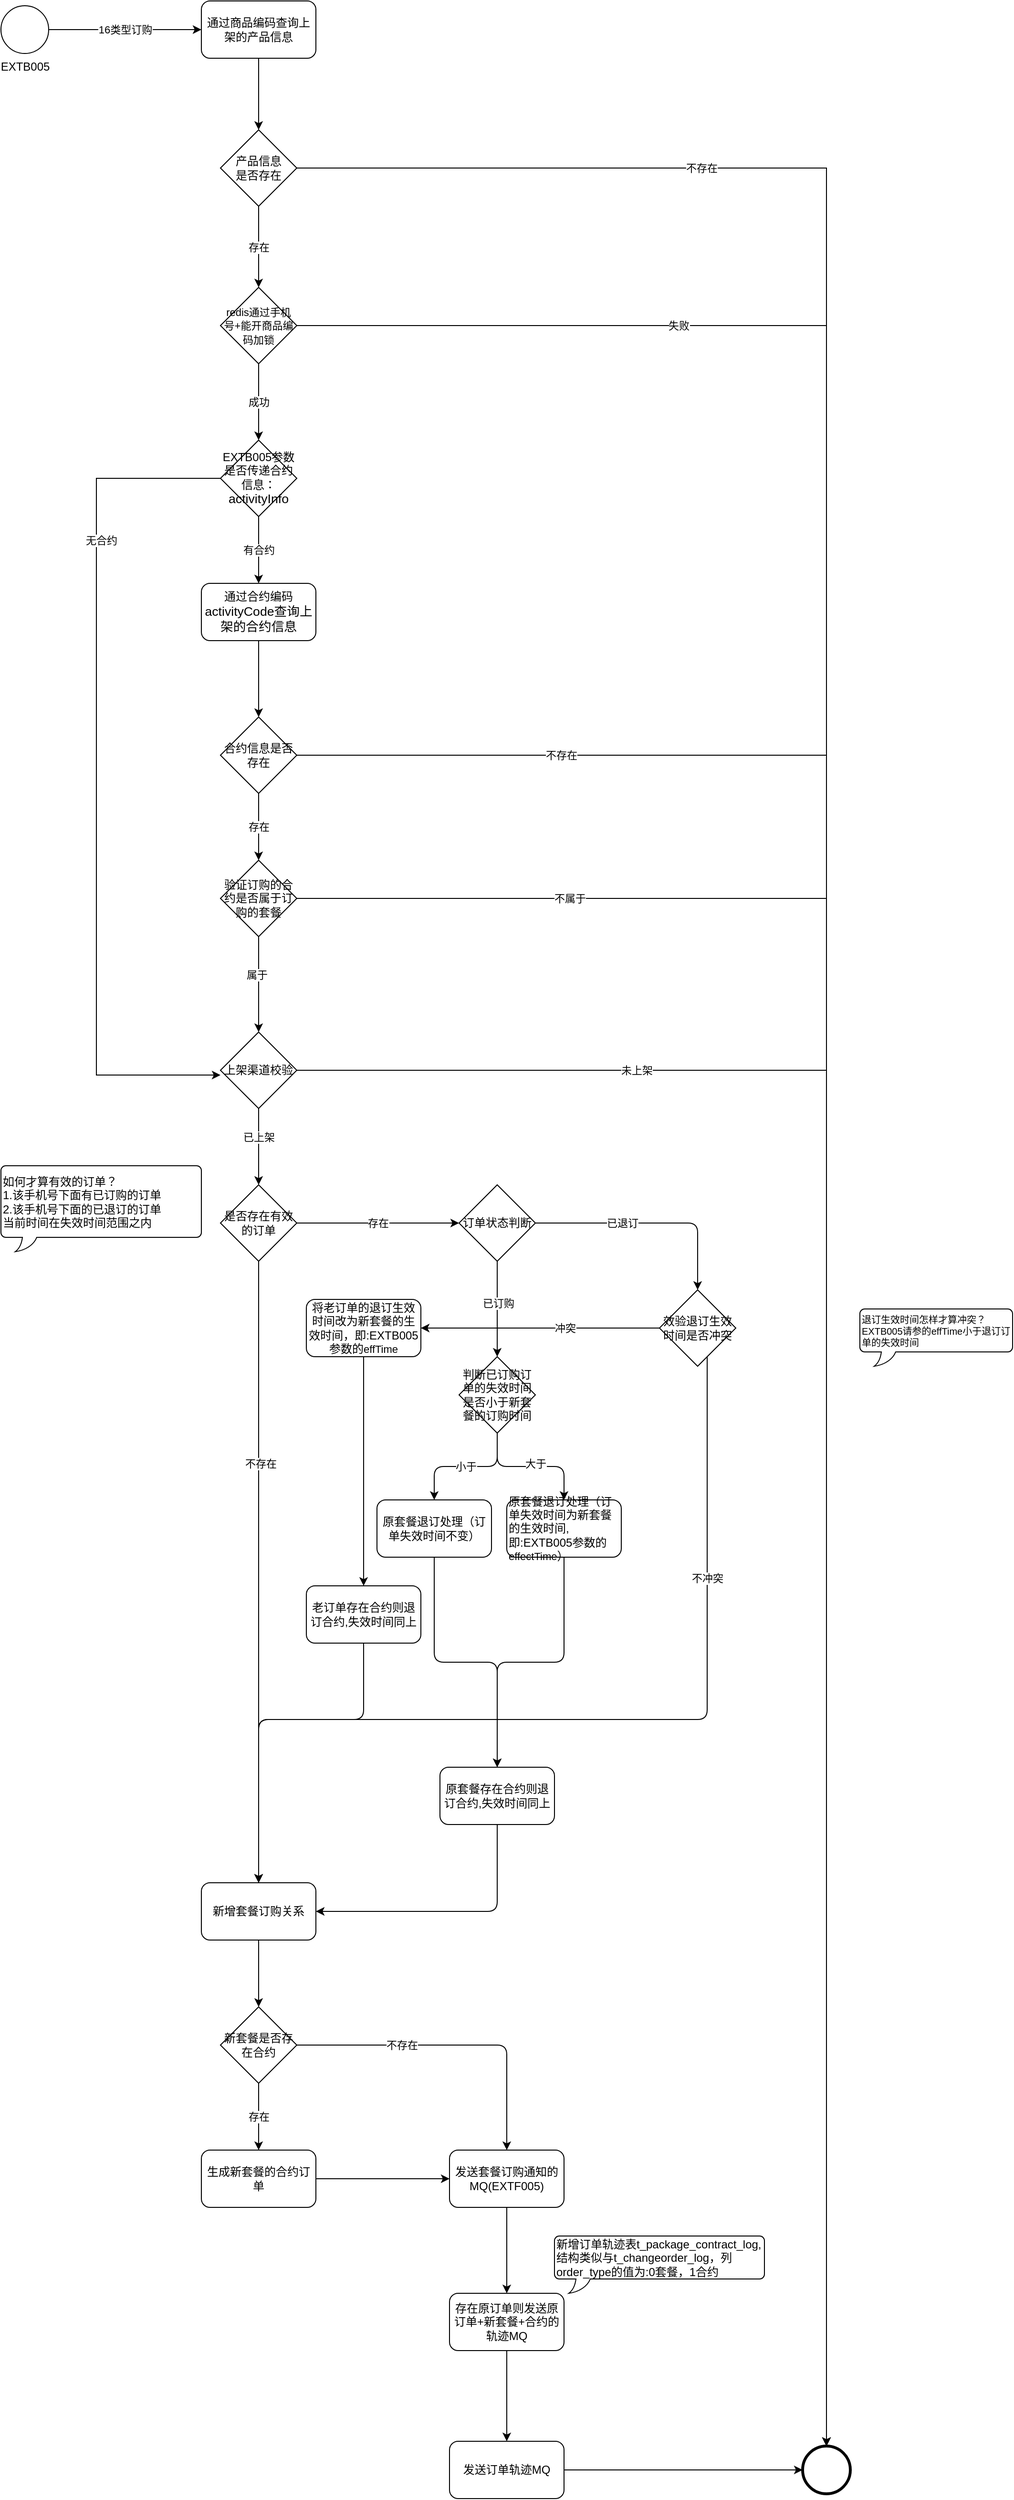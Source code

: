 <mxfile version="14.1.8" type="github">
  <diagram id="OgV8At9cOp2wTqHFyp1Q" name="Page-1">
    <mxGraphModel dx="1182" dy="1751" grid="1" gridSize="10" guides="1" tooltips="1" connect="1" arrows="1" fold="1" page="1" pageScale="1" pageWidth="827" pageHeight="1169" math="0" shadow="0">
      <root>
        <mxCell id="0" />
        <mxCell id="1" parent="0" />
        <mxCell id="pLbMeJme8Y_Jl0HePabT-7" value="16类型订购" style="edgeStyle=orthogonalEdgeStyle;rounded=0;orthogonalLoop=1;jettySize=auto;html=1;" parent="1" source="pLbMeJme8Y_Jl0HePabT-2" target="pLbMeJme8Y_Jl0HePabT-6" edge="1">
          <mxGeometry relative="1" as="geometry" />
        </mxCell>
        <mxCell id="pLbMeJme8Y_Jl0HePabT-2" value="EXTB005" style="shape=mxgraph.bpmn.shape;html=1;verticalLabelPosition=bottom;verticalAlign=top;align=center;perimeter=ellipsePerimeter;outlineConnect=0;outline=standard;symbol=general;" parent="1" vertex="1">
          <mxGeometry x="20" y="-415" width="50" height="50" as="geometry" />
        </mxCell>
        <mxCell id="pLbMeJme8Y_Jl0HePabT-3" value="" style="shape=mxgraph.bpmn.shape;html=1;verticalLabelPosition=bottom;verticalAlign=top;align=center;perimeter=ellipsePerimeter;outlineConnect=0;outline=end;symbol=general;" parent="1" vertex="1">
          <mxGeometry x="860" y="2141" width="50" height="50" as="geometry" />
        </mxCell>
        <mxCell id="pLbMeJme8Y_Jl0HePabT-15" style="edgeStyle=orthogonalEdgeStyle;rounded=0;orthogonalLoop=1;jettySize=auto;html=1;" parent="1" source="pLbMeJme8Y_Jl0HePabT-6" target="pLbMeJme8Y_Jl0HePabT-12" edge="1">
          <mxGeometry relative="1" as="geometry" />
        </mxCell>
        <mxCell id="pLbMeJme8Y_Jl0HePabT-6" value="通过商品编码查询上架的产品信息" style="rounded=1;whiteSpace=wrap;html=1;" parent="1" vertex="1">
          <mxGeometry x="230" y="-420" width="120" height="60" as="geometry" />
        </mxCell>
        <mxCell id="pLbMeJme8Y_Jl0HePabT-18" value="不存在&lt;br&gt;" style="edgeStyle=orthogonalEdgeStyle;rounded=0;orthogonalLoop=1;jettySize=auto;html=1;" parent="1" source="pLbMeJme8Y_Jl0HePabT-12" target="pLbMeJme8Y_Jl0HePabT-3" edge="1">
          <mxGeometry x="-0.712" relative="1" as="geometry">
            <mxPoint as="offset" />
          </mxGeometry>
        </mxCell>
        <mxCell id="c7PuPgjgo78gl8ul6k84-38" value="存在" style="edgeStyle=orthogonalEdgeStyle;rounded=1;sketch=0;orthogonalLoop=1;jettySize=auto;html=1;shadow=0;" parent="1" source="pLbMeJme8Y_Jl0HePabT-12" target="c7PuPgjgo78gl8ul6k84-36" edge="1">
          <mxGeometry relative="1" as="geometry" />
        </mxCell>
        <mxCell id="pLbMeJme8Y_Jl0HePabT-12" value="产品信息&lt;br&gt;是否存在" style="rhombus;whiteSpace=wrap;html=1;" parent="1" vertex="1">
          <mxGeometry x="250" y="-285" width="80" height="80" as="geometry" />
        </mxCell>
        <mxCell id="pLbMeJme8Y_Jl0HePabT-22" style="edgeStyle=orthogonalEdgeStyle;rounded=0;orthogonalLoop=1;jettySize=auto;html=1;" parent="1" source="pLbMeJme8Y_Jl0HePabT-20" target="pLbMeJme8Y_Jl0HePabT-3" edge="1">
          <mxGeometry relative="1" as="geometry" />
        </mxCell>
        <mxCell id="pLbMeJme8Y_Jl0HePabT-23" value="未上架" style="edgeLabel;html=1;align=center;verticalAlign=middle;resizable=0;points=[];" parent="pLbMeJme8Y_Jl0HePabT-22" vertex="1" connectable="0">
          <mxGeometry x="-0.496" y="-5" relative="1" as="geometry">
            <mxPoint x="-147" y="-5" as="offset" />
          </mxGeometry>
        </mxCell>
        <mxCell id="pLbMeJme8Y_Jl0HePabT-25" value="" style="edgeStyle=orthogonalEdgeStyle;rounded=0;orthogonalLoop=1;jettySize=auto;html=1;" parent="1" source="pLbMeJme8Y_Jl0HePabT-20" target="pLbMeJme8Y_Jl0HePabT-24" edge="1">
          <mxGeometry relative="1" as="geometry" />
        </mxCell>
        <mxCell id="pLbMeJme8Y_Jl0HePabT-26" value="已上架" style="edgeLabel;html=1;align=center;verticalAlign=middle;resizable=0;points=[];" parent="pLbMeJme8Y_Jl0HePabT-25" vertex="1" connectable="0">
          <mxGeometry x="-0.25" relative="1" as="geometry">
            <mxPoint as="offset" />
          </mxGeometry>
        </mxCell>
        <mxCell id="pLbMeJme8Y_Jl0HePabT-20" value="上架渠道校验" style="rhombus;whiteSpace=wrap;html=1;" parent="1" vertex="1">
          <mxGeometry x="250" y="660" width="80" height="80" as="geometry" />
        </mxCell>
        <mxCell id="pLbMeJme8Y_Jl0HePabT-29" value="存在" style="edgeStyle=orthogonalEdgeStyle;rounded=0;orthogonalLoop=1;jettySize=auto;html=1;" parent="1" source="pLbMeJme8Y_Jl0HePabT-24" target="pLbMeJme8Y_Jl0HePabT-28" edge="1">
          <mxGeometry relative="1" as="geometry" />
        </mxCell>
        <mxCell id="Hu3Yx2KmRZgjXhI8Y2ag-7" style="edgeStyle=orthogonalEdgeStyle;curved=0;rounded=1;sketch=0;orthogonalLoop=1;jettySize=auto;html=1;" parent="1" source="pLbMeJme8Y_Jl0HePabT-24" target="Hu3Yx2KmRZgjXhI8Y2ag-6" edge="1">
          <mxGeometry relative="1" as="geometry" />
        </mxCell>
        <mxCell id="Hu3Yx2KmRZgjXhI8Y2ag-18" value="不存在" style="edgeLabel;html=1;align=center;verticalAlign=middle;resizable=0;points=[];" parent="Hu3Yx2KmRZgjXhI8Y2ag-7" vertex="1" connectable="0">
          <mxGeometry x="-0.349" y="2" relative="1" as="geometry">
            <mxPoint as="offset" />
          </mxGeometry>
        </mxCell>
        <mxCell id="pLbMeJme8Y_Jl0HePabT-24" value="是否存在有效的订单" style="rhombus;whiteSpace=wrap;html=1;" parent="1" vertex="1">
          <mxGeometry x="250" y="820" width="80" height="80" as="geometry" />
        </mxCell>
        <mxCell id="Hu3Yx2KmRZgjXhI8Y2ag-2" value="" style="edgeStyle=orthogonalEdgeStyle;curved=0;rounded=1;sketch=0;orthogonalLoop=1;jettySize=auto;html=1;" parent="1" source="pLbMeJme8Y_Jl0HePabT-28" target="Hu3Yx2KmRZgjXhI8Y2ag-1" edge="1">
          <mxGeometry relative="1" as="geometry" />
        </mxCell>
        <mxCell id="Hu3Yx2KmRZgjXhI8Y2ag-5" value="已退订&lt;br&gt;" style="edgeLabel;html=1;align=center;verticalAlign=middle;resizable=0;points=[];" parent="Hu3Yx2KmRZgjXhI8Y2ag-2" vertex="1" connectable="0">
          <mxGeometry x="0.369" y="2" relative="1" as="geometry">
            <mxPoint x="-74.17" y="2" as="offset" />
          </mxGeometry>
        </mxCell>
        <mxCell id="c7PuPgjgo78gl8ul6k84-27" value="" style="edgeStyle=orthogonalEdgeStyle;rounded=1;sketch=0;orthogonalLoop=1;jettySize=auto;html=1;shadow=0;" parent="1" source="pLbMeJme8Y_Jl0HePabT-28" target="c7PuPgjgo78gl8ul6k84-26" edge="1">
          <mxGeometry relative="1" as="geometry" />
        </mxCell>
        <mxCell id="c7PuPgjgo78gl8ul6k84-28" value="已订购" style="edgeLabel;html=1;align=center;verticalAlign=middle;resizable=0;points=[];" parent="c7PuPgjgo78gl8ul6k84-27" vertex="1" connectable="0">
          <mxGeometry x="-0.131" y="1" relative="1" as="geometry">
            <mxPoint as="offset" />
          </mxGeometry>
        </mxCell>
        <mxCell id="pLbMeJme8Y_Jl0HePabT-28" value="订单状态判断" style="rhombus;whiteSpace=wrap;html=1;" parent="1" vertex="1">
          <mxGeometry x="500" y="820" width="80" height="80" as="geometry" />
        </mxCell>
        <mxCell id="Hu3Yx2KmRZgjXhI8Y2ag-13" value="不冲突" style="edgeStyle=orthogonalEdgeStyle;curved=0;rounded=1;sketch=0;orthogonalLoop=1;jettySize=auto;html=1;" parent="1" source="Hu3Yx2KmRZgjXhI8Y2ag-1" target="Hu3Yx2KmRZgjXhI8Y2ag-6" edge="1">
          <mxGeometry x="-0.547" relative="1" as="geometry">
            <Array as="points">
              <mxPoint x="760" y="1380" />
              <mxPoint x="290" y="1380" />
            </Array>
            <mxPoint as="offset" />
          </mxGeometry>
        </mxCell>
        <mxCell id="Hu3Yx2KmRZgjXhI8Y2ag-14" style="edgeStyle=orthogonalEdgeStyle;curved=0;rounded=1;sketch=0;orthogonalLoop=1;jettySize=auto;html=1;entryX=1;entryY=0.5;entryDx=0;entryDy=0;" parent="1" source="Hu3Yx2KmRZgjXhI8Y2ag-1" target="Hu3Yx2KmRZgjXhI8Y2ag-12" edge="1">
          <mxGeometry relative="1" as="geometry" />
        </mxCell>
        <mxCell id="Hu3Yx2KmRZgjXhI8Y2ag-15" value="冲突" style="edgeLabel;html=1;align=center;verticalAlign=middle;resizable=0;points=[];" parent="Hu3Yx2KmRZgjXhI8Y2ag-14" vertex="1" connectable="0">
          <mxGeometry x="0.084" y="-3" relative="1" as="geometry">
            <mxPoint x="35.83" y="3" as="offset" />
          </mxGeometry>
        </mxCell>
        <mxCell id="Hu3Yx2KmRZgjXhI8Y2ag-1" value="效验退订生效时间是否冲突" style="rhombus;whiteSpace=wrap;html=1;" parent="1" vertex="1">
          <mxGeometry x="710" y="930" width="80" height="80" as="geometry" />
        </mxCell>
        <mxCell id="Hu3Yx2KmRZgjXhI8Y2ag-23" value="" style="edgeStyle=orthogonalEdgeStyle;curved=0;rounded=1;sketch=0;orthogonalLoop=1;jettySize=auto;html=1;" parent="1" source="Hu3Yx2KmRZgjXhI8Y2ag-6" target="Hu3Yx2KmRZgjXhI8Y2ag-20" edge="1">
          <mxGeometry relative="1" as="geometry">
            <mxPoint x="290" y="1691" as="targetPoint" />
          </mxGeometry>
        </mxCell>
        <mxCell id="Hu3Yx2KmRZgjXhI8Y2ag-6" value="新增套餐订购关系" style="rounded=1;whiteSpace=wrap;html=1;sketch=0;" parent="1" vertex="1">
          <mxGeometry x="230" y="1551" width="120" height="60" as="geometry" />
        </mxCell>
        <mxCell id="Hu3Yx2KmRZgjXhI8Y2ag-11" value="" style="edgeStyle=orthogonalEdgeStyle;curved=0;rounded=1;sketch=0;orthogonalLoop=1;jettySize=auto;html=1;" parent="1" source="Hu3Yx2KmRZgjXhI8Y2ag-8" target="Hu3Yx2KmRZgjXhI8Y2ag-10" edge="1">
          <mxGeometry relative="1" as="geometry">
            <Array as="points">
              <mxPoint x="610" y="1320" />
              <mxPoint x="540" y="1320" />
            </Array>
          </mxGeometry>
        </mxCell>
        <mxCell id="Hu3Yx2KmRZgjXhI8Y2ag-8" value="原套餐退订处理（订单失效时间为新套餐的生效时间,即:EXTB005&lt;span&gt;参数的&lt;/span&gt;&lt;span lang=&quot;EN-US&quot; style=&quot;font-size: 11px ; font-family: &amp;#34;calibri&amp;#34; , sans-serif&quot;&gt;effectTime&lt;/span&gt;）" style="rounded=1;whiteSpace=wrap;html=1;sketch=0;align=left;" parent="1" vertex="1">
          <mxGeometry x="550" y="1150" width="120" height="60" as="geometry" />
        </mxCell>
        <mxCell id="Hu3Yx2KmRZgjXhI8Y2ag-19" style="edgeStyle=orthogonalEdgeStyle;curved=0;rounded=1;sketch=0;orthogonalLoop=1;jettySize=auto;html=1;" parent="1" source="Hu3Yx2KmRZgjXhI8Y2ag-10" target="Hu3Yx2KmRZgjXhI8Y2ag-6" edge="1">
          <mxGeometry relative="1" as="geometry">
            <Array as="points">
              <mxPoint x="540" y="1581" />
            </Array>
          </mxGeometry>
        </mxCell>
        <mxCell id="Hu3Yx2KmRZgjXhI8Y2ag-10" value="原套餐存在合约则退订合约,失效时间同上" style="rounded=1;whiteSpace=wrap;html=1;sketch=0;" parent="1" vertex="1">
          <mxGeometry x="480" y="1430" width="120" height="60" as="geometry" />
        </mxCell>
        <mxCell id="c7PuPgjgo78gl8ul6k84-21" value="" style="edgeStyle=orthogonalEdgeStyle;rounded=0;orthogonalLoop=1;jettySize=auto;html=1;" parent="1" source="Hu3Yx2KmRZgjXhI8Y2ag-12" target="c7PuPgjgo78gl8ul6k84-20" edge="1">
          <mxGeometry relative="1" as="geometry" />
        </mxCell>
        <mxCell id="Hu3Yx2KmRZgjXhI8Y2ag-12" value="将老订单的退订生效时间改为新套餐的生效时间，即:&lt;span style=&quot;text-align: left&quot;&gt;EXTB005参数的&lt;/span&gt;&lt;span lang=&quot;EN-US&quot; style=&quot;font-size: 11px ; text-align: left ; font-family: &amp;#34;calibri&amp;#34; , sans-serif&quot;&gt;effTime&lt;/span&gt;" style="rounded=1;whiteSpace=wrap;html=1;sketch=0;" parent="1" vertex="1">
          <mxGeometry x="340" y="940" width="120" height="60" as="geometry" />
        </mxCell>
        <mxCell id="Hu3Yx2KmRZgjXhI8Y2ag-25" value="存在" style="edgeStyle=orthogonalEdgeStyle;curved=0;rounded=1;sketch=0;orthogonalLoop=1;jettySize=auto;html=1;" parent="1" source="Hu3Yx2KmRZgjXhI8Y2ag-20" target="Hu3Yx2KmRZgjXhI8Y2ag-26" edge="1">
          <mxGeometry relative="1" as="geometry">
            <mxPoint x="290" y="1921" as="targetPoint" />
          </mxGeometry>
        </mxCell>
        <mxCell id="Hu3Yx2KmRZgjXhI8Y2ag-34" value="不存在" style="edgeStyle=orthogonalEdgeStyle;curved=0;rounded=1;sketch=0;orthogonalLoop=1;jettySize=auto;html=1;" parent="1" source="Hu3Yx2KmRZgjXhI8Y2ag-20" target="Hu3Yx2KmRZgjXhI8Y2ag-28" edge="1">
          <mxGeometry x="-0.333" relative="1" as="geometry">
            <mxPoint as="offset" />
          </mxGeometry>
        </mxCell>
        <mxCell id="Hu3Yx2KmRZgjXhI8Y2ag-20" value="新套餐是否存在合约" style="rhombus;whiteSpace=wrap;html=1;rounded=0;sketch=0;" parent="1" vertex="1">
          <mxGeometry x="250" y="1681" width="80" height="80" as="geometry" />
        </mxCell>
        <mxCell id="Hu3Yx2KmRZgjXhI8Y2ag-29" value="" style="edgeStyle=orthogonalEdgeStyle;curved=0;rounded=1;sketch=0;orthogonalLoop=1;jettySize=auto;html=1;" parent="1" source="Hu3Yx2KmRZgjXhI8Y2ag-26" target="Hu3Yx2KmRZgjXhI8Y2ag-28" edge="1">
          <mxGeometry relative="1" as="geometry" />
        </mxCell>
        <mxCell id="Hu3Yx2KmRZgjXhI8Y2ag-26" value="生成新套餐的合约订单" style="rounded=1;whiteSpace=wrap;html=1;sketch=0;" parent="1" vertex="1">
          <mxGeometry x="230" y="1831" width="120" height="60" as="geometry" />
        </mxCell>
        <mxCell id="Hu3Yx2KmRZgjXhI8Y2ag-36" value="" style="edgeStyle=orthogonalEdgeStyle;curved=0;rounded=1;sketch=0;orthogonalLoop=1;jettySize=auto;html=1;" parent="1" source="Hu3Yx2KmRZgjXhI8Y2ag-28" target="Hu3Yx2KmRZgjXhI8Y2ag-35" edge="1">
          <mxGeometry relative="1" as="geometry" />
        </mxCell>
        <mxCell id="Hu3Yx2KmRZgjXhI8Y2ag-28" value="发送套餐订购通知的MQ(EXTF005)" style="rounded=1;whiteSpace=wrap;html=1;sketch=0;" parent="1" vertex="1">
          <mxGeometry x="490" y="1831" width="120" height="60" as="geometry" />
        </mxCell>
        <mxCell id="Hu3Yx2KmRZgjXhI8Y2ag-38" value="" style="edgeStyle=orthogonalEdgeStyle;curved=0;rounded=1;sketch=0;orthogonalLoop=1;jettySize=auto;html=1;" parent="1" source="Hu3Yx2KmRZgjXhI8Y2ag-35" target="Hu3Yx2KmRZgjXhI8Y2ag-37" edge="1">
          <mxGeometry relative="1" as="geometry" />
        </mxCell>
        <mxCell id="Hu3Yx2KmRZgjXhI8Y2ag-35" value="存在原订单则发送原订单+新套餐+合约的轨迹MQ" style="rounded=1;whiteSpace=wrap;html=1;sketch=0;" parent="1" vertex="1">
          <mxGeometry x="490" y="1981" width="120" height="60" as="geometry" />
        </mxCell>
        <mxCell id="Hu3Yx2KmRZgjXhI8Y2ag-39" style="edgeStyle=orthogonalEdgeStyle;curved=0;rounded=1;sketch=0;orthogonalLoop=1;jettySize=auto;html=1;" parent="1" source="Hu3Yx2KmRZgjXhI8Y2ag-37" target="pLbMeJme8Y_Jl0HePabT-3" edge="1">
          <mxGeometry relative="1" as="geometry" />
        </mxCell>
        <mxCell id="Hu3Yx2KmRZgjXhI8Y2ag-37" value="发送订单轨迹MQ" style="rounded=1;whiteSpace=wrap;html=1;sketch=0;" parent="1" vertex="1">
          <mxGeometry x="490" y="2136" width="120" height="60" as="geometry" />
        </mxCell>
        <mxCell id="VUyrlR1kTBsmthqAl_uk-15" value="&lt;span&gt;如何才算有效的订单？&lt;/span&gt;&lt;br&gt;&lt;span&gt;1.该手机号下面有已订购的订单&lt;/span&gt;&lt;br&gt;&lt;span&gt;2.该手机号下面的已退订的订单&lt;br&gt;当前时间在失效时间范围之内&lt;br&gt;&lt;/span&gt;" style="whiteSpace=wrap;html=1;shape=mxgraph.basic.roundRectCallout;dx=30;dy=15;size=5;boundedLbl=1;labelBackgroundColor=none;align=left;" parent="1" vertex="1">
          <mxGeometry x="20" y="800" width="210" height="90" as="geometry" />
        </mxCell>
        <mxCell id="VUyrlR1kTBsmthqAl_uk-17" value="&lt;font style=&quot;font-size: 10px&quot;&gt;退订生效时间怎样才算冲突？&lt;br style=&quot;font-size: 10px&quot;&gt;EXTB005请参的&lt;span style=&quot;font-family: &amp;#34;calibri&amp;#34; , sans-serif ; font-size: 10px&quot;&gt;effTime小于退订订单的失效时间&lt;/span&gt;&lt;/font&gt;" style="whiteSpace=wrap;html=1;shape=mxgraph.basic.roundRectCallout;dx=30;dy=15;size=5;boundedLbl=1;labelBackgroundColor=none;align=left;fontSize=8;" parent="1" vertex="1">
          <mxGeometry x="920" y="950" width="160" height="60" as="geometry" />
        </mxCell>
        <mxCell id="c7PuPgjgo78gl8ul6k84-5" value="有合约" style="edgeStyle=orthogonalEdgeStyle;rounded=0;orthogonalLoop=1;jettySize=auto;html=1;" parent="1" source="c7PuPgjgo78gl8ul6k84-1" target="c7PuPgjgo78gl8ul6k84-4" edge="1">
          <mxGeometry relative="1" as="geometry" />
        </mxCell>
        <mxCell id="c7PuPgjgo78gl8ul6k84-18" style="edgeStyle=orthogonalEdgeStyle;rounded=0;orthogonalLoop=1;jettySize=auto;html=1;entryX=0;entryY=0.5;entryDx=0;entryDy=0;" parent="1" source="c7PuPgjgo78gl8ul6k84-1" edge="1">
          <mxGeometry relative="1" as="geometry">
            <mxPoint x="250" y="80" as="sourcePoint" />
            <mxPoint x="250" y="705" as="targetPoint" />
            <Array as="points">
              <mxPoint x="120" y="80" />
              <mxPoint x="120" y="705" />
            </Array>
          </mxGeometry>
        </mxCell>
        <mxCell id="c7PuPgjgo78gl8ul6k84-19" value="无合约" style="edgeLabel;html=1;align=center;verticalAlign=middle;resizable=0;points=[];" parent="c7PuPgjgo78gl8ul6k84-18" vertex="1" connectable="0">
          <mxGeometry x="-0.591" y="3" relative="1" as="geometry">
            <mxPoint x="2" y="14" as="offset" />
          </mxGeometry>
        </mxCell>
        <mxCell id="c7PuPgjgo78gl8ul6k84-1" value="EXTB005参数是否传递合约信息：&lt;span lang=&quot;EN-US&quot; style=&quot;font-size: 10.0pt ; font-family: &amp;#34;calibri&amp;#34; , sans-serif&quot;&gt;activityInfo&lt;/span&gt;" style="rhombus;whiteSpace=wrap;html=1;" parent="1" vertex="1">
          <mxGeometry x="250" y="40" width="80" height="80" as="geometry" />
        </mxCell>
        <mxCell id="c7PuPgjgo78gl8ul6k84-9" style="edgeStyle=orthogonalEdgeStyle;rounded=0;orthogonalLoop=1;jettySize=auto;html=1;" parent="1" source="c7PuPgjgo78gl8ul6k84-4" target="c7PuPgjgo78gl8ul6k84-8" edge="1">
          <mxGeometry relative="1" as="geometry" />
        </mxCell>
        <mxCell id="c7PuPgjgo78gl8ul6k84-4" value="通过合约编码&lt;span lang=&quot;EN-US&quot; style=&quot;font-size: 10.0pt ; font-family: &amp;#34;calibri&amp;#34; , sans-serif&quot;&gt;activityCode查询上架的合约信息&lt;/span&gt;" style="rounded=1;whiteSpace=wrap;html=1;" parent="1" vertex="1">
          <mxGeometry x="230" y="190" width="120" height="60" as="geometry" />
        </mxCell>
        <mxCell id="c7PuPgjgo78gl8ul6k84-10" style="edgeStyle=orthogonalEdgeStyle;rounded=0;orthogonalLoop=1;jettySize=auto;html=1;entryX=0.5;entryY=0;entryDx=0;entryDy=0;" parent="1" source="c7PuPgjgo78gl8ul6k84-8" target="pLbMeJme8Y_Jl0HePabT-3" edge="1">
          <mxGeometry relative="1" as="geometry" />
        </mxCell>
        <mxCell id="c7PuPgjgo78gl8ul6k84-11" value="不存在" style="edgeLabel;html=1;align=center;verticalAlign=middle;resizable=0;points=[];" parent="c7PuPgjgo78gl8ul6k84-10" vertex="1" connectable="0">
          <mxGeometry x="-0.752" y="1" relative="1" as="geometry">
            <mxPoint x="-11.67" y="1" as="offset" />
          </mxGeometry>
        </mxCell>
        <mxCell id="c7PuPgjgo78gl8ul6k84-13" value="存在" style="edgeStyle=orthogonalEdgeStyle;rounded=0;orthogonalLoop=1;jettySize=auto;html=1;" parent="1" source="c7PuPgjgo78gl8ul6k84-8" target="c7PuPgjgo78gl8ul6k84-12" edge="1">
          <mxGeometry relative="1" as="geometry" />
        </mxCell>
        <mxCell id="c7PuPgjgo78gl8ul6k84-8" value="合约信息是否存在" style="rhombus;whiteSpace=wrap;html=1;" parent="1" vertex="1">
          <mxGeometry x="250" y="330" width="80" height="80" as="geometry" />
        </mxCell>
        <mxCell id="c7PuPgjgo78gl8ul6k84-14" style="edgeStyle=orthogonalEdgeStyle;rounded=0;orthogonalLoop=1;jettySize=auto;html=1;" parent="1" source="c7PuPgjgo78gl8ul6k84-12" target="pLbMeJme8Y_Jl0HePabT-3" edge="1">
          <mxGeometry relative="1" as="geometry" />
        </mxCell>
        <mxCell id="c7PuPgjgo78gl8ul6k84-15" value="不属于" style="edgeLabel;html=1;align=center;verticalAlign=middle;resizable=0;points=[];" parent="c7PuPgjgo78gl8ul6k84-14" vertex="1" connectable="0">
          <mxGeometry x="-0.821" relative="1" as="geometry">
            <mxPoint x="90.83" as="offset" />
          </mxGeometry>
        </mxCell>
        <mxCell id="c7PuPgjgo78gl8ul6k84-16" style="edgeStyle=orthogonalEdgeStyle;rounded=0;orthogonalLoop=1;jettySize=auto;html=1;" parent="1" source="c7PuPgjgo78gl8ul6k84-12" target="pLbMeJme8Y_Jl0HePabT-20" edge="1">
          <mxGeometry relative="1" as="geometry">
            <mxPoint x="290" y="660" as="targetPoint" />
          </mxGeometry>
        </mxCell>
        <mxCell id="c7PuPgjgo78gl8ul6k84-17" value="属于" style="edgeLabel;html=1;align=center;verticalAlign=middle;resizable=0;points=[];" parent="c7PuPgjgo78gl8ul6k84-16" vertex="1" connectable="0">
          <mxGeometry x="-0.208" y="-2" relative="1" as="geometry">
            <mxPoint as="offset" />
          </mxGeometry>
        </mxCell>
        <mxCell id="c7PuPgjgo78gl8ul6k84-12" value="验证订购的合约是否属于订购的套餐" style="rhombus;whiteSpace=wrap;html=1;" parent="1" vertex="1">
          <mxGeometry x="250" y="480" width="80" height="80" as="geometry" />
        </mxCell>
        <mxCell id="c7PuPgjgo78gl8ul6k84-23" style="edgeStyle=orthogonalEdgeStyle;rounded=1;sketch=0;orthogonalLoop=1;jettySize=auto;html=1;entryX=0.5;entryY=0;entryDx=0;entryDy=0;shadow=0;" parent="1" source="c7PuPgjgo78gl8ul6k84-20" target="Hu3Yx2KmRZgjXhI8Y2ag-6" edge="1">
          <mxGeometry relative="1" as="geometry">
            <Array as="points">
              <mxPoint x="400" y="1380" />
              <mxPoint x="290" y="1380" />
            </Array>
          </mxGeometry>
        </mxCell>
        <mxCell id="c7PuPgjgo78gl8ul6k84-20" value="老订单存在合约则退订合约,失效时间同上" style="rounded=1;whiteSpace=wrap;html=1;sketch=0;" parent="1" vertex="1">
          <mxGeometry x="340" y="1240" width="120" height="60" as="geometry" />
        </mxCell>
        <mxCell id="c7PuPgjgo78gl8ul6k84-30" value="小于" style="edgeStyle=orthogonalEdgeStyle;rounded=1;sketch=0;orthogonalLoop=1;jettySize=auto;html=1;shadow=0;" parent="1" source="c7PuPgjgo78gl8ul6k84-26" target="c7PuPgjgo78gl8ul6k84-29" edge="1">
          <mxGeometry relative="1" as="geometry" />
        </mxCell>
        <mxCell id="c7PuPgjgo78gl8ul6k84-31" style="edgeStyle=orthogonalEdgeStyle;rounded=1;sketch=0;orthogonalLoop=1;jettySize=auto;html=1;entryX=0.5;entryY=0;entryDx=0;entryDy=0;shadow=0;" parent="1" source="c7PuPgjgo78gl8ul6k84-26" target="Hu3Yx2KmRZgjXhI8Y2ag-8" edge="1">
          <mxGeometry relative="1" as="geometry" />
        </mxCell>
        <mxCell id="c7PuPgjgo78gl8ul6k84-32" value="大于" style="edgeLabel;html=1;align=center;verticalAlign=middle;resizable=0;points=[];" parent="c7PuPgjgo78gl8ul6k84-31" vertex="1" connectable="0">
          <mxGeometry x="0.191" y="3" relative="1" as="geometry">
            <mxPoint x="-8.33" as="offset" />
          </mxGeometry>
        </mxCell>
        <mxCell id="c7PuPgjgo78gl8ul6k84-26" value="判断已订购订单的失效时间是否小于新套餐的订购时间" style="rhombus;whiteSpace=wrap;html=1;" parent="1" vertex="1">
          <mxGeometry x="500" y="1000" width="80" height="80" as="geometry" />
        </mxCell>
        <mxCell id="c7PuPgjgo78gl8ul6k84-33" style="edgeStyle=orthogonalEdgeStyle;rounded=1;sketch=0;orthogonalLoop=1;jettySize=auto;html=1;shadow=0;" parent="1" source="c7PuPgjgo78gl8ul6k84-29" target="Hu3Yx2KmRZgjXhI8Y2ag-10" edge="1">
          <mxGeometry relative="1" as="geometry">
            <Array as="points">
              <mxPoint x="474" y="1320" />
              <mxPoint x="540" y="1320" />
            </Array>
          </mxGeometry>
        </mxCell>
        <mxCell id="c7PuPgjgo78gl8ul6k84-29" value="&lt;span style=&quot;text-align: left&quot;&gt;原套餐退订处理（订单失效时间不变&lt;/span&gt;&lt;span style=&quot;text-align: left&quot;&gt;）&lt;/span&gt;" style="rounded=1;whiteSpace=wrap;html=1;" parent="1" vertex="1">
          <mxGeometry x="414" y="1150" width="120" height="60" as="geometry" />
        </mxCell>
        <mxCell id="c7PuPgjgo78gl8ul6k84-34" value="新增订单轨迹表t_package_contract_log,结构类似与t_changeorder_log，列order_type的值为:0套餐，1合约" style="whiteSpace=wrap;html=1;shape=mxgraph.basic.roundRectCallout;dx=30;dy=15;size=5;boundedLbl=1;align=left;" parent="1" vertex="1">
          <mxGeometry x="600" y="1921" width="220" height="60" as="geometry" />
        </mxCell>
        <mxCell id="c7PuPgjgo78gl8ul6k84-39" value="成功" style="edgeStyle=orthogonalEdgeStyle;rounded=1;sketch=0;orthogonalLoop=1;jettySize=auto;html=1;shadow=0;" parent="1" source="c7PuPgjgo78gl8ul6k84-36" target="c7PuPgjgo78gl8ul6k84-1" edge="1">
          <mxGeometry relative="1" as="geometry" />
        </mxCell>
        <mxCell id="c7PuPgjgo78gl8ul6k84-41" value="失败" style="edgeStyle=orthogonalEdgeStyle;rounded=0;sketch=0;orthogonalLoop=1;jettySize=auto;html=1;shadow=0;" parent="1" source="c7PuPgjgo78gl8ul6k84-36" target="pLbMeJme8Y_Jl0HePabT-3" edge="1">
          <mxGeometry x="-0.712" relative="1" as="geometry">
            <mxPoint as="offset" />
          </mxGeometry>
        </mxCell>
        <mxCell id="c7PuPgjgo78gl8ul6k84-36" value="&lt;span style=&quot;font-size: 11px;&quot;&gt;redis通过手机号+能开商品编码加锁&lt;/span&gt;" style="rhombus;whiteSpace=wrap;html=1;labelBackgroundColor=none;" parent="1" vertex="1">
          <mxGeometry x="250" y="-120" width="80" height="80" as="geometry" />
        </mxCell>
      </root>
    </mxGraphModel>
  </diagram>
</mxfile>
